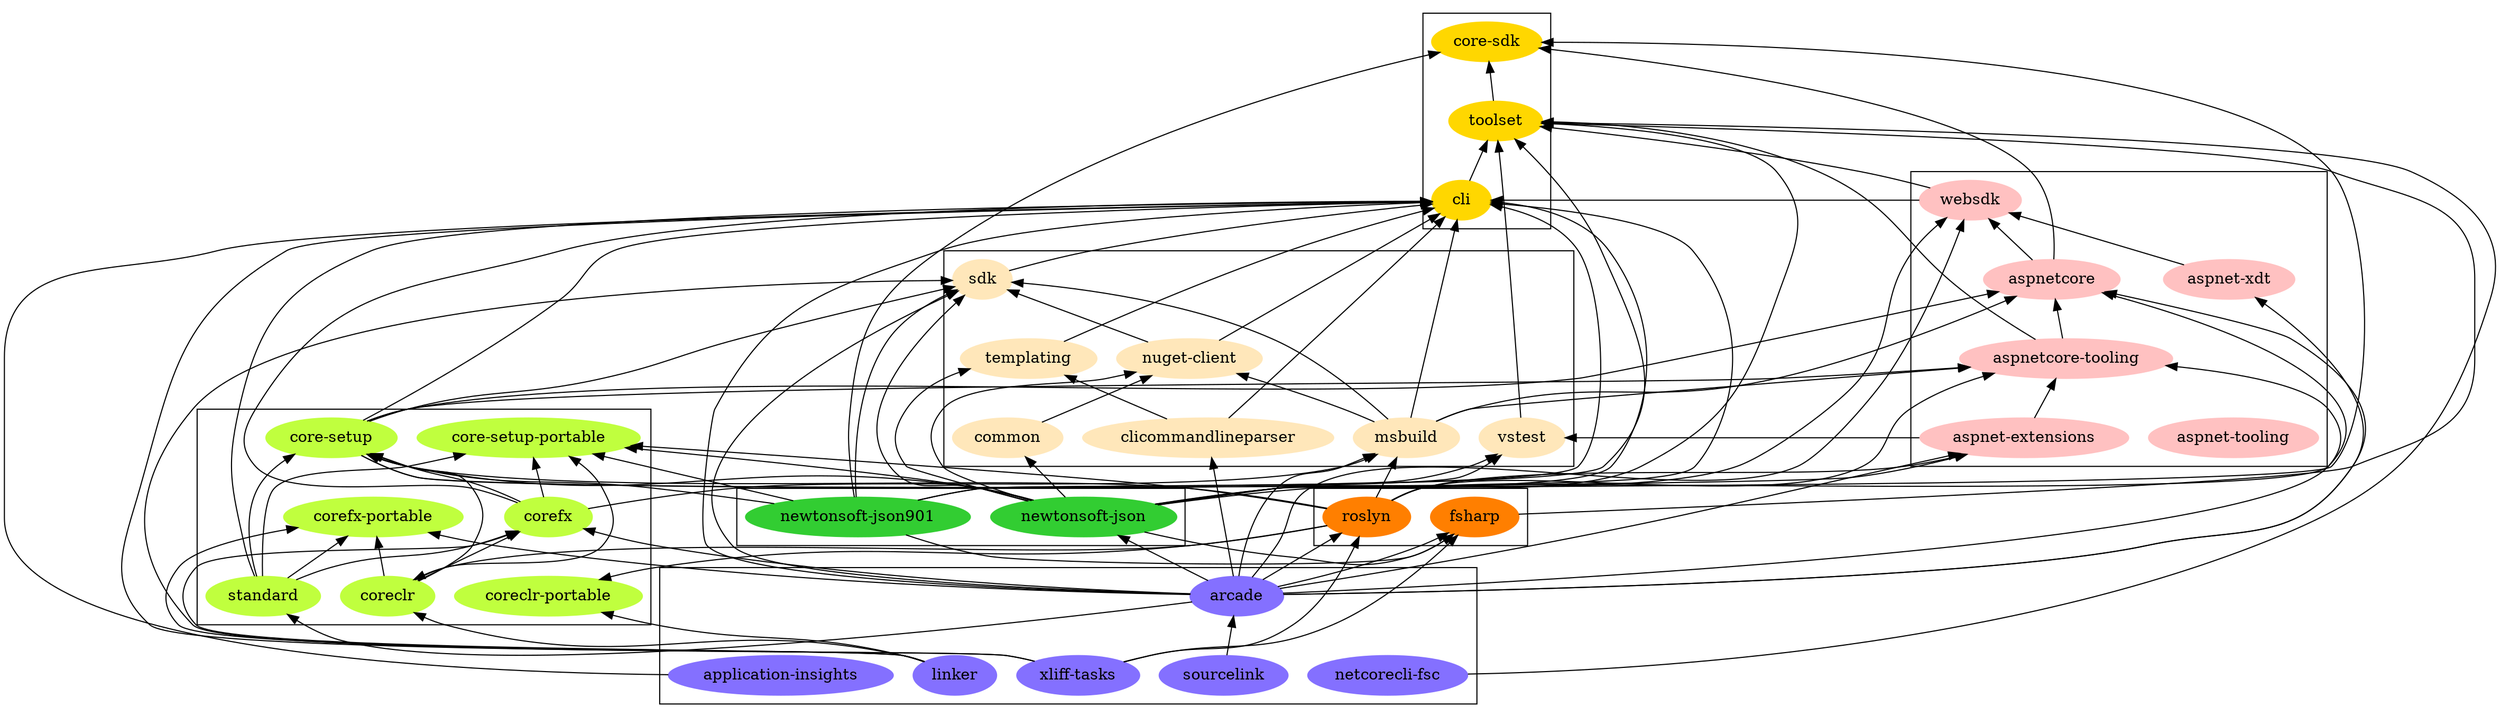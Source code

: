 digraph {
node [color="lightsteelblue1", style=filled];
rankdir=BT;

subgraph clusterTools {
    node [color="lightslateblue"]
    "sourcelink"
    "xliff-tasks"
    "linker"
    "application-insights"
    "netcorecli-fsc"
    "arcade"
}

subgraph clusterCompilers {
    node [color="darkorange1"]
    "roslyn"
    "fsharp"
}

subgraph clusterRuntime {
    node [color="olivedrab1"]
    "coreclr"
    "coreclr-portable"
    "corefx"
    "corefx-portable"
    "core-setup"
    "core-setup-portable"
    "standard"
}

subgraph clusterJson {
    node [color="limegreen"]
    "newtonsoft-json"
    "newtonsoft-json901"
}

subgraph clusterSdk {
    node [color="wheat1"]
    "sdk"
    "vstest"
    "nuget-client"
    "common"
    "msbuild"
    "clicommandlineparser"
    "templating"
}

subgraph clusterWeb {
    node [color="rosybrown1"]
    "aspnet-xdt"
    "aspnet-tooling"
    "aspnetcore"
    "aspnet-extensions"
    "aspnetcore-tooling"
    "websdk"
}

subgraph clusterCoreSdk {
    node [color="gold"]
    "cli"
    "toolset"
    "core-sdk"
}

"sourcelink" -> "arcade"
"arcade" -> "aspnet-extensions"
"core-setup" -> "aspnet-extensions"
"roslyn" -> "aspnet-extensions"
"arcade" -> "aspnet-xdt"
"arcade" -> "aspnetcore-tooling"
"aspnet-extensions" -> "aspnetcore-tooling"
"core-setup" -> "aspnetcore-tooling"
"msbuild" -> "aspnetcore-tooling"
"roslyn" -> "aspnetcore-tooling"
"arcade" -> "aspnetcore"
"aspnetcore-tooling" -> "aspnetcore"
"core-setup" -> "aspnetcore"
"msbuild" -> "aspnetcore"
"roslyn" -> "aspnetcore"
"arcade" -> "cli"
"application-insights" -> "cli"
"clicommandlineparser" -> "cli"
"core-setup" -> "cli"
"corefx" -> "cli"
"msbuild" -> "cli"
"nuget-client" -> "cli"
"newtonsoft-json" -> "cli"
"newtonsoft-json901" -> "cli"
"roslyn" -> "cli"
"sdk" -> "cli"
"standard" -> "cli"
"templating" -> "cli"
"websdk" -> "cli"
"xliff-tasks" -> "cli"
"arcade" -> "clicommandlineparser"
"newtonsoft-json" -> "common"
"aspnetcore" -> "core-sdk"
"newtonsoft-json" -> "core-sdk"
"newtonsoft-json901" -> "core-sdk"
"toolset" -> "core-sdk"
"coreclr" -> "core-setup-portable"
"corefx" -> "core-setup-portable"
"newtonsoft-json" -> "core-setup-portable"
"newtonsoft-json901" -> "core-setup-portable"
"roslyn" -> "core-setup-portable"
"standard" -> "core-setup-portable"
"coreclr" -> "core-setup"
"corefx" -> "core-setup"
"newtonsoft-json" -> "core-setup"
"newtonsoft-json901" -> "core-setup"
"roslyn" -> "core-setup"
"standard" -> "core-setup"
"linker" -> "coreclr-portable"
"roslyn" -> "coreclr-portable"
"linker" -> "coreclr"
"roslyn" -> "coreclr"
"arcade" -> "corefx-portable"
"linker" -> "corefx-portable"
"coreclr" -> "corefx-portable"
"standard" -> "corefx-portable"
"arcade" -> "corefx"
"linker" -> "corefx"
"coreclr" -> "corefx"
"standard" -> "corefx"
"arcade" -> "fsharp"
"newtonsoft-json901" -> "fsharp"
"newtonsoft-json" -> "fsharp"
"xliff-tasks" -> "fsharp"
"arcade" -> "msbuild"
"corefx" -> "msbuild"
"roslyn" -> "msbuild"
"arcade" -> "newtonsoft-json"
"newtonsoft-json" -> "nuget-client"
"common" -> "nuget-client"
"msbuild" -> "nuget-client"
"arcade" -> "roslyn"
"xliff-tasks" -> "roslyn"
"arcade" -> "sdk"
"xliff-tasks" -> "sdk"
"core-setup" -> "sdk"
"msbuild" -> "sdk"
"newtonsoft-json" -> "sdk"
"newtonsoft-json901" -> "sdk"
"nuget-client" -> "sdk"
"arcade" -> "standard"
"clicommandlineparser" -> "templating"
"newtonsoft-json" -> "templating"
"aspnetcore-tooling" -> "toolset"
"cli" -> "toolset"
"fsharp" -> "toolset"
"netcorecli-fsc" -> "toolset"
"newtonsoft-json" -> "toolset"
"newtonsoft-json901" -> "toolset"
"vstest" -> "toolset"
"websdk" -> "toolset"
"aspnet-extensions" -> "vstest"
"core-setup" -> "vstest"
"newtonsoft-json" -> "vstest"
"arcade" -> "websdk"
"aspnetcore" -> "websdk"
"aspnet-xdt" -> "websdk"
"newtonsoft-json" -> "websdk"
}
